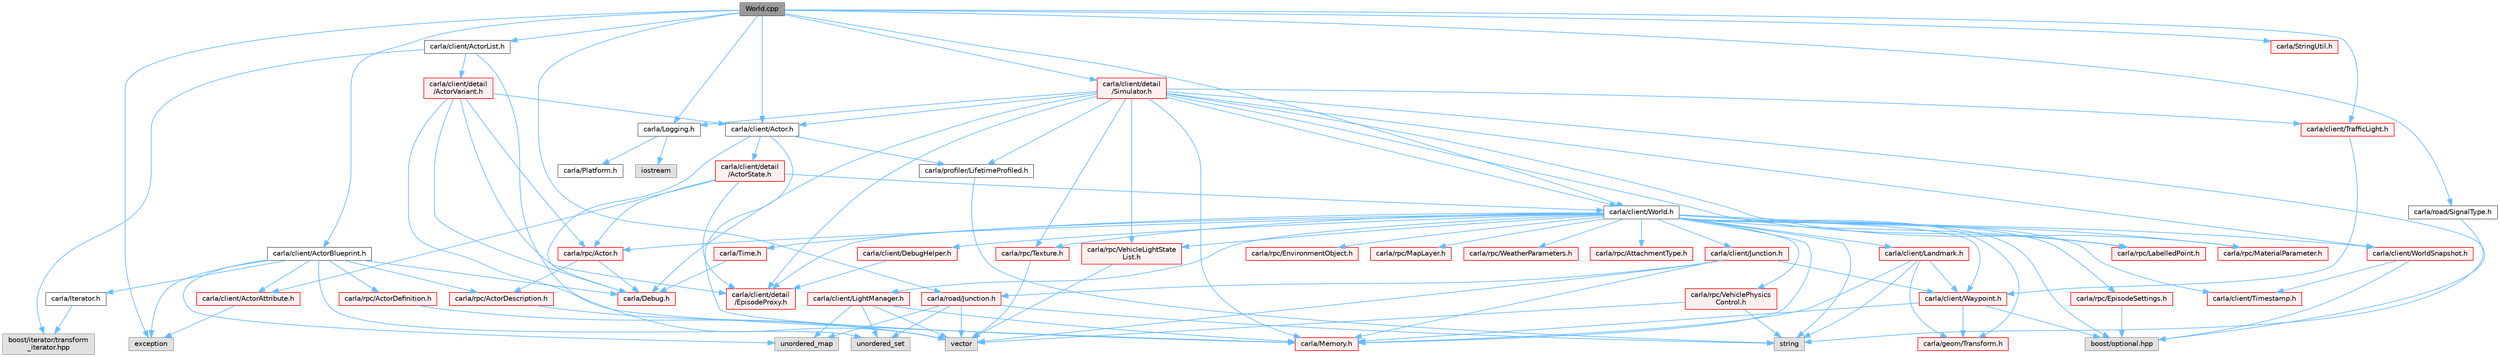digraph "World.cpp"
{
 // INTERACTIVE_SVG=YES
 // LATEX_PDF_SIZE
  bgcolor="transparent";
  edge [fontname=Helvetica,fontsize=10,labelfontname=Helvetica,labelfontsize=10];
  node [fontname=Helvetica,fontsize=10,shape=box,height=0.2,width=0.4];
  Node1 [id="Node000001",label="World.cpp",height=0.2,width=0.4,color="gray40", fillcolor="grey60", style="filled", fontcolor="black",tooltip=" "];
  Node1 -> Node2 [id="edge1_Node000001_Node000002",color="steelblue1",style="solid",tooltip=" "];
  Node2 [id="Node000002",label="carla/client/World.h",height=0.2,width=0.4,color="grey40", fillcolor="white", style="filled",URL="$dd/d5b/World_8h.html",tooltip=" "];
  Node2 -> Node3 [id="edge2_Node000002_Node000003",color="steelblue1",style="solid",tooltip=" "];
  Node3 [id="Node000003",label="carla/Memory.h",height=0.2,width=0.4,color="red", fillcolor="#FFF0F0", style="filled",URL="$de/d5c/Memory_8h.html",tooltip=" "];
  Node2 -> Node8 [id="edge3_Node000002_Node000008",color="steelblue1",style="solid",tooltip=" "];
  Node8 [id="Node000008",label="carla/Time.h",height=0.2,width=0.4,color="red", fillcolor="#FFF0F0", style="filled",URL="$d2/d33/Time_8h.html",tooltip=" "];
  Node8 -> Node9 [id="edge4_Node000008_Node000009",color="steelblue1",style="solid",tooltip=" "];
  Node9 [id="Node000009",label="carla/Debug.h",height=0.2,width=0.4,color="red", fillcolor="#FFF0F0", style="filled",URL="$d4/deb/Debug_8h.html",tooltip=" "];
  Node2 -> Node15 [id="edge5_Node000002_Node000015",color="steelblue1",style="solid",tooltip=" "];
  Node15 [id="Node000015",label="carla/client/DebugHelper.h",height=0.2,width=0.4,color="red", fillcolor="#FFF0F0", style="filled",URL="$d1/dbe/DebugHelper_8h.html",tooltip=" "];
  Node15 -> Node16 [id="edge6_Node000015_Node000016",color="steelblue1",style="solid",tooltip=" "];
  Node16 [id="Node000016",label="carla/client/detail\l/EpisodeProxy.h",height=0.2,width=0.4,color="red", fillcolor="#FFF0F0", style="filled",URL="$dc/dc2/EpisodeProxy_8h.html",tooltip=" "];
  Node2 -> Node54 [id="edge7_Node000002_Node000054",color="steelblue1",style="solid",tooltip=" "];
  Node54 [id="Node000054",label="carla/client/Landmark.h",height=0.2,width=0.4,color="red", fillcolor="#FFF0F0", style="filled",URL="$db/d18/Landmark_8h.html",tooltip=" "];
  Node54 -> Node3 [id="edge8_Node000054_Node000003",color="steelblue1",style="solid",tooltip=" "];
  Node54 -> Node55 [id="edge9_Node000054_Node000055",color="steelblue1",style="solid",tooltip=" "];
  Node55 [id="Node000055",label="carla/client/Waypoint.h",height=0.2,width=0.4,color="red", fillcolor="#FFF0F0", style="filled",URL="$d0/d47/client_2Waypoint_8h.html",tooltip=" "];
  Node55 -> Node3 [id="edge10_Node000055_Node000003",color="steelblue1",style="solid",tooltip=" "];
  Node55 -> Node30 [id="edge11_Node000055_Node000030",color="steelblue1",style="solid",tooltip=" "];
  Node30 [id="Node000030",label="carla/geom/Transform.h",height=0.2,width=0.4,color="red", fillcolor="#FFF0F0", style="filled",URL="$de/d17/geom_2Transform_8h.html",tooltip=" "];
  Node55 -> Node79 [id="edge12_Node000055_Node000079",color="steelblue1",style="solid",tooltip=" "];
  Node79 [id="Node000079",label="boost/optional.hpp",height=0.2,width=0.4,color="grey60", fillcolor="#E0E0E0", style="filled",tooltip=" "];
  Node54 -> Node30 [id="edge13_Node000054_Node000030",color="steelblue1",style="solid",tooltip=" "];
  Node54 -> Node58 [id="edge14_Node000054_Node000058",color="steelblue1",style="solid",tooltip=" "];
  Node58 [id="Node000058",label="string",height=0.2,width=0.4,color="grey60", fillcolor="#E0E0E0", style="filled",tooltip=" "];
  Node2 -> Node55 [id="edge15_Node000002_Node000055",color="steelblue1",style="solid",tooltip=" "];
  Node2 -> Node83 [id="edge16_Node000002_Node000083",color="steelblue1",style="solid",tooltip=" "];
  Node83 [id="Node000083",label="carla/client/Junction.h",height=0.2,width=0.4,color="red", fillcolor="#FFF0F0", style="filled",URL="$dd/d55/client_2Junction_8h.html",tooltip=" "];
  Node83 -> Node3 [id="edge17_Node000083_Node000003",color="steelblue1",style="solid",tooltip=" "];
  Node83 -> Node84 [id="edge18_Node000083_Node000084",color="steelblue1",style="solid",tooltip=" "];
  Node84 [id="Node000084",label="carla/road/Junction.h",height=0.2,width=0.4,color="red", fillcolor="#FFF0F0", style="filled",URL="$d1/d3a/road_2Junction_8h.html",tooltip=" "];
  Node84 -> Node85 [id="edge19_Node000084_Node000085",color="steelblue1",style="solid",tooltip=" "];
  Node85 [id="Node000085",label="unordered_map",height=0.2,width=0.4,color="grey60", fillcolor="#E0E0E0", style="filled",tooltip=" "];
  Node84 -> Node86 [id="edge20_Node000084_Node000086",color="steelblue1",style="solid",tooltip=" "];
  Node86 [id="Node000086",label="unordered_set",height=0.2,width=0.4,color="grey60", fillcolor="#E0E0E0", style="filled",tooltip=" "];
  Node84 -> Node63 [id="edge21_Node000084_Node000063",color="steelblue1",style="solid",tooltip=" "];
  Node63 [id="Node000063",label="vector",height=0.2,width=0.4,color="grey60", fillcolor="#E0E0E0", style="filled",tooltip=" "];
  Node84 -> Node58 [id="edge22_Node000084_Node000058",color="steelblue1",style="solid",tooltip=" "];
  Node83 -> Node55 [id="edge23_Node000083_Node000055",color="steelblue1",style="solid",tooltip=" "];
  Node83 -> Node63 [id="edge24_Node000083_Node000063",color="steelblue1",style="solid",tooltip=" "];
  Node2 -> Node87 [id="edge25_Node000002_Node000087",color="steelblue1",style="solid",tooltip=" "];
  Node87 [id="Node000087",label="carla/client/LightManager.h",height=0.2,width=0.4,color="red", fillcolor="#FFF0F0", style="filled",URL="$dd/d9a/LightManager_8h.html",tooltip=" "];
  Node87 -> Node63 [id="edge26_Node000087_Node000063",color="steelblue1",style="solid",tooltip=" "];
  Node87 -> Node85 [id="edge27_Node000087_Node000085",color="steelblue1",style="solid",tooltip=" "];
  Node87 -> Node86 [id="edge28_Node000087_Node000086",color="steelblue1",style="solid",tooltip=" "];
  Node87 -> Node3 [id="edge29_Node000087_Node000003",color="steelblue1",style="solid",tooltip=" "];
  Node2 -> Node94 [id="edge30_Node000002_Node000094",color="steelblue1",style="solid",tooltip=" "];
  Node94 [id="Node000094",label="carla/client/Timestamp.h",height=0.2,width=0.4,color="red", fillcolor="#FFF0F0", style="filled",URL="$d7/d66/Timestamp_8h.html",tooltip=" "];
  Node2 -> Node95 [id="edge31_Node000002_Node000095",color="steelblue1",style="solid",tooltip=" "];
  Node95 [id="Node000095",label="carla/client/WorldSnapshot.h",height=0.2,width=0.4,color="red", fillcolor="#FFF0F0", style="filled",URL="$df/d11/WorldSnapshot_8h.html",tooltip=" "];
  Node95 -> Node94 [id="edge32_Node000095_Node000094",color="steelblue1",style="solid",tooltip=" "];
  Node95 -> Node79 [id="edge33_Node000095_Node000079",color="steelblue1",style="solid",tooltip=" "];
  Node2 -> Node16 [id="edge34_Node000002_Node000016",color="steelblue1",style="solid",tooltip=" "];
  Node2 -> Node30 [id="edge35_Node000002_Node000030",color="steelblue1",style="solid",tooltip=" "];
  Node2 -> Node124 [id="edge36_Node000002_Node000124",color="steelblue1",style="solid",tooltip=" "];
  Node124 [id="Node000124",label="carla/rpc/Actor.h",height=0.2,width=0.4,color="red", fillcolor="#FFF0F0", style="filled",URL="$d8/d73/rpc_2Actor_8h.html",tooltip=" "];
  Node124 -> Node9 [id="edge37_Node000124_Node000009",color="steelblue1",style="solid",tooltip=" "];
  Node124 -> Node125 [id="edge38_Node000124_Node000125",color="steelblue1",style="solid",tooltip=" "];
  Node125 [id="Node000125",label="carla/rpc/ActorDescription.h",height=0.2,width=0.4,color="red", fillcolor="#FFF0F0", style="filled",URL="$d9/db9/LibCarla_2source_2carla_2rpc_2ActorDescription_8h.html",tooltip=" "];
  Node125 -> Node63 [id="edge39_Node000125_Node000063",color="steelblue1",style="solid",tooltip=" "];
  Node2 -> Node142 [id="edge40_Node000002_Node000142",color="steelblue1",style="solid",tooltip=" "];
  Node142 [id="Node000142",label="carla/rpc/AttachmentType.h",height=0.2,width=0.4,color="red", fillcolor="#FFF0F0", style="filled",URL="$d9/df7/AttachmentType_8h.html",tooltip=" "];
  Node2 -> Node143 [id="edge41_Node000002_Node000143",color="steelblue1",style="solid",tooltip=" "];
  Node143 [id="Node000143",label="carla/rpc/EpisodeSettings.h",height=0.2,width=0.4,color="red", fillcolor="#FFF0F0", style="filled",URL="$db/df7/LibCarla_2source_2carla_2rpc_2EpisodeSettings_8h.html",tooltip=" "];
  Node143 -> Node79 [id="edge42_Node000143_Node000079",color="steelblue1",style="solid",tooltip=" "];
  Node2 -> Node148 [id="edge43_Node000002_Node000148",color="steelblue1",style="solid",tooltip=" "];
  Node148 [id="Node000148",label="carla/rpc/EnvironmentObject.h",height=0.2,width=0.4,color="red", fillcolor="#FFF0F0", style="filled",URL="$de/d10/LibCarla_2source_2carla_2rpc_2EnvironmentObject_8h.html",tooltip=" "];
  Node2 -> Node150 [id="edge44_Node000002_Node000150",color="steelblue1",style="solid",tooltip=" "];
  Node150 [id="Node000150",label="carla/rpc/LabelledPoint.h",height=0.2,width=0.4,color="red", fillcolor="#FFF0F0", style="filled",URL="$d2/dd4/LabelledPoint_8h.html",tooltip=" "];
  Node2 -> Node152 [id="edge45_Node000002_Node000152",color="steelblue1",style="solid",tooltip=" "];
  Node152 [id="Node000152",label="carla/rpc/MapLayer.h",height=0.2,width=0.4,color="red", fillcolor="#FFF0F0", style="filled",URL="$d0/dc2/MapLayer_8h.html",tooltip=" "];
  Node2 -> Node153 [id="edge46_Node000002_Node000153",color="steelblue1",style="solid",tooltip=" "];
  Node153 [id="Node000153",label="carla/rpc/VehiclePhysics\lControl.h",height=0.2,width=0.4,color="red", fillcolor="#FFF0F0", style="filled",URL="$d1/d8e/LibCarla_2source_2carla_2rpc_2VehiclePhysicsControl_8h.html",tooltip=" "];
  Node153 -> Node58 [id="edge47_Node000153_Node000058",color="steelblue1",style="solid",tooltip=" "];
  Node153 -> Node63 [id="edge48_Node000153_Node000063",color="steelblue1",style="solid",tooltip=" "];
  Node2 -> Node160 [id="edge49_Node000002_Node000160",color="steelblue1",style="solid",tooltip=" "];
  Node160 [id="Node000160",label="carla/rpc/WeatherParameters.h",height=0.2,width=0.4,color="red", fillcolor="#FFF0F0", style="filled",URL="$da/d0c/LibCarla_2source_2carla_2rpc_2WeatherParameters_8h.html",tooltip=" "];
  Node2 -> Node163 [id="edge50_Node000002_Node000163",color="steelblue1",style="solid",tooltip=" "];
  Node163 [id="Node000163",label="carla/rpc/VehicleLightState\lList.h",height=0.2,width=0.4,color="red", fillcolor="#FFF0F0", style="filled",URL="$d8/d09/VehicleLightStateList_8h.html",tooltip=" "];
  Node163 -> Node63 [id="edge51_Node000163_Node000063",color="steelblue1",style="solid",tooltip=" "];
  Node2 -> Node167 [id="edge52_Node000002_Node000167",color="steelblue1",style="solid",tooltip=" "];
  Node167 [id="Node000167",label="carla/rpc/Texture.h",height=0.2,width=0.4,color="red", fillcolor="#FFF0F0", style="filled",URL="$d9/dbf/Texture_8h.html",tooltip=" "];
  Node167 -> Node63 [id="edge53_Node000167_Node000063",color="steelblue1",style="solid",tooltip=" "];
  Node2 -> Node168 [id="edge54_Node000002_Node000168",color="steelblue1",style="solid",tooltip=" "];
  Node168 [id="Node000168",label="carla/rpc/MaterialParameter.h",height=0.2,width=0.4,color="red", fillcolor="#FFF0F0", style="filled",URL="$d7/d10/MaterialParameter_8h.html",tooltip=" "];
  Node2 -> Node58 [id="edge55_Node000002_Node000058",color="steelblue1",style="solid",tooltip=" "];
  Node2 -> Node79 [id="edge56_Node000002_Node000079",color="steelblue1",style="solid",tooltip=" "];
  Node1 -> Node23 [id="edge57_Node000001_Node000023",color="steelblue1",style="solid",tooltip=" "];
  Node23 [id="Node000023",label="carla/Logging.h",height=0.2,width=0.4,color="grey40", fillcolor="white", style="filled",URL="$de/d87/Logging_8h.html",tooltip=" "];
  Node23 -> Node24 [id="edge58_Node000023_Node000024",color="steelblue1",style="solid",tooltip=" "];
  Node24 [id="Node000024",label="carla/Platform.h",height=0.2,width=0.4,color="grey40", fillcolor="white", style="filled",URL="$d9/dd0/Platform_8h.html",tooltip=" "];
  Node23 -> Node25 [id="edge59_Node000023_Node000025",color="steelblue1",style="solid",tooltip=" "];
  Node25 [id="Node000025",label="iostream",height=0.2,width=0.4,color="grey60", fillcolor="#E0E0E0", style="filled",tooltip=" "];
  Node1 -> Node169 [id="edge60_Node000001_Node000169",color="steelblue1",style="solid",tooltip=" "];
  Node169 [id="Node000169",label="carla/client/Actor.h",height=0.2,width=0.4,color="grey40", fillcolor="white", style="filled",URL="$da/d48/client_2Actor_8h.html",tooltip=" "];
  Node169 -> Node9 [id="edge61_Node000169_Node000009",color="steelblue1",style="solid",tooltip=" "];
  Node169 -> Node3 [id="edge62_Node000169_Node000003",color="steelblue1",style="solid",tooltip=" "];
  Node169 -> Node170 [id="edge63_Node000169_Node000170",color="steelblue1",style="solid",tooltip=" "];
  Node170 [id="Node000170",label="carla/client/detail\l/ActorState.h",height=0.2,width=0.4,color="red", fillcolor="#FFF0F0", style="filled",URL="$d4/d22/client_2detail_2ActorState_8h.html",tooltip=" "];
  Node170 -> Node2 [id="edge64_Node000170_Node000002",color="steelblue1",style="solid",tooltip=" "];
  Node170 -> Node171 [id="edge65_Node000170_Node000171",color="steelblue1",style="solid",tooltip=" "];
  Node171 [id="Node000171",label="carla/client/ActorAttribute.h",height=0.2,width=0.4,color="red", fillcolor="#FFF0F0", style="filled",URL="$d1/d5d/LibCarla_2source_2carla_2client_2ActorAttribute_8h.html",tooltip=" "];
  Node171 -> Node93 [id="edge66_Node000171_Node000093",color="steelblue1",style="solid",tooltip=" "];
  Node93 [id="Node000093",label="exception",height=0.2,width=0.4,color="grey60", fillcolor="#E0E0E0", style="filled",tooltip=" "];
  Node170 -> Node16 [id="edge67_Node000170_Node000016",color="steelblue1",style="solid",tooltip=" "];
  Node170 -> Node124 [id="edge68_Node000170_Node000124",color="steelblue1",style="solid",tooltip=" "];
  Node169 -> Node173 [id="edge69_Node000169_Node000173",color="steelblue1",style="solid",tooltip=" "];
  Node173 [id="Node000173",label="carla/profiler/LifetimeProfiled.h",height=0.2,width=0.4,color="grey40", fillcolor="white", style="filled",URL="$d9/dc4/LifetimeProfiled_8h.html",tooltip=" "];
  Node173 -> Node58 [id="edge70_Node000173_Node000058",color="steelblue1",style="solid",tooltip=" "];
  Node1 -> Node174 [id="edge71_Node000001_Node000174",color="steelblue1",style="solid",tooltip=" "];
  Node174 [id="Node000174",label="carla/client/ActorBlueprint.h",height=0.2,width=0.4,color="grey40", fillcolor="white", style="filled",URL="$de/de7/ActorBlueprint_8h.html",tooltip=" "];
  Node174 -> Node9 [id="edge72_Node000174_Node000009",color="steelblue1",style="solid",tooltip=" "];
  Node174 -> Node109 [id="edge73_Node000174_Node000109",color="steelblue1",style="solid",tooltip=" "];
  Node109 [id="Node000109",label="carla/Iterator.h",height=0.2,width=0.4,color="grey40", fillcolor="white", style="filled",URL="$d7/ddd/Iterator_8h.html",tooltip=" "];
  Node109 -> Node110 [id="edge74_Node000109_Node000110",color="steelblue1",style="solid",tooltip=" "];
  Node110 [id="Node000110",label="boost/iterator/transform\l_iterator.hpp",height=0.2,width=0.4,color="grey60", fillcolor="#E0E0E0", style="filled",tooltip=" "];
  Node174 -> Node171 [id="edge75_Node000174_Node000171",color="steelblue1",style="solid",tooltip=" "];
  Node174 -> Node175 [id="edge76_Node000174_Node000175",color="steelblue1",style="solid",tooltip=" "];
  Node175 [id="Node000175",label="carla/rpc/ActorDefinition.h",height=0.2,width=0.4,color="red", fillcolor="#FFF0F0", style="filled",URL="$d9/dd9/LibCarla_2source_2carla_2rpc_2ActorDefinition_8h.html",tooltip=" "];
  Node175 -> Node63 [id="edge77_Node000175_Node000063",color="steelblue1",style="solid",tooltip=" "];
  Node174 -> Node125 [id="edge78_Node000174_Node000125",color="steelblue1",style="solid",tooltip=" "];
  Node174 -> Node93 [id="edge79_Node000174_Node000093",color="steelblue1",style="solid",tooltip=" "];
  Node174 -> Node85 [id="edge80_Node000174_Node000085",color="steelblue1",style="solid",tooltip=" "];
  Node174 -> Node86 [id="edge81_Node000174_Node000086",color="steelblue1",style="solid",tooltip=" "];
  Node1 -> Node176 [id="edge82_Node000001_Node000176",color="steelblue1",style="solid",tooltip=" "];
  Node176 [id="Node000176",label="carla/client/ActorList.h",height=0.2,width=0.4,color="grey40", fillcolor="white", style="filled",URL="$db/de8/ActorList_8h.html",tooltip=" "];
  Node176 -> Node177 [id="edge83_Node000176_Node000177",color="steelblue1",style="solid",tooltip=" "];
  Node177 [id="Node000177",label="carla/client/detail\l/ActorVariant.h",height=0.2,width=0.4,color="red", fillcolor="#FFF0F0", style="filled",URL="$d9/d0d/ActorVariant_8h.html",tooltip=" "];
  Node177 -> Node9 [id="edge84_Node000177_Node000009",color="steelblue1",style="solid",tooltip=" "];
  Node177 -> Node3 [id="edge85_Node000177_Node000003",color="steelblue1",style="solid",tooltip=" "];
  Node177 -> Node169 [id="edge86_Node000177_Node000169",color="steelblue1",style="solid",tooltip=" "];
  Node177 -> Node16 [id="edge87_Node000177_Node000016",color="steelblue1",style="solid",tooltip=" "];
  Node177 -> Node124 [id="edge88_Node000177_Node000124",color="steelblue1",style="solid",tooltip=" "];
  Node176 -> Node110 [id="edge89_Node000176_Node000110",color="steelblue1",style="solid",tooltip=" "];
  Node176 -> Node63 [id="edge90_Node000176_Node000063",color="steelblue1",style="solid",tooltip=" "];
  Node1 -> Node178 [id="edge91_Node000001_Node000178",color="steelblue1",style="solid",tooltip=" "];
  Node178 [id="Node000178",label="carla/client/detail\l/Simulator.h",height=0.2,width=0.4,color="red", fillcolor="#FFF0F0", style="filled",URL="$d6/d4a/Simulator_8h.html",tooltip=" "];
  Node178 -> Node9 [id="edge92_Node000178_Node000009",color="steelblue1",style="solid",tooltip=" "];
  Node178 -> Node23 [id="edge93_Node000178_Node000023",color="steelblue1",style="solid",tooltip=" "];
  Node178 -> Node3 [id="edge94_Node000178_Node000003",color="steelblue1",style="solid",tooltip=" "];
  Node178 -> Node169 [id="edge95_Node000178_Node000169",color="steelblue1",style="solid",tooltip=" "];
  Node178 -> Node180 [id="edge96_Node000178_Node000180",color="steelblue1",style="solid",tooltip=" "];
  Node180 [id="Node000180",label="carla/client/TrafficLight.h",height=0.2,width=0.4,color="red", fillcolor="#FFF0F0", style="filled",URL="$d5/d9e/TrafficLight_8h.html",tooltip=" "];
  Node180 -> Node55 [id="edge97_Node000180_Node000055",color="steelblue1",style="solid",tooltip=" "];
  Node178 -> Node2 [id="edge98_Node000178_Node000002",color="steelblue1",style="solid",tooltip=" "];
  Node178 -> Node95 [id="edge99_Node000178_Node000095",color="steelblue1",style="solid",tooltip=" "];
  Node178 -> Node16 [id="edge100_Node000178_Node000016",color="steelblue1",style="solid",tooltip=" "];
  Node178 -> Node173 [id="edge101_Node000178_Node000173",color="steelblue1",style="solid",tooltip=" "];
  Node178 -> Node163 [id="edge102_Node000178_Node000163",color="steelblue1",style="solid",tooltip=" "];
  Node178 -> Node150 [id="edge103_Node000178_Node000150",color="steelblue1",style="solid",tooltip=" "];
  Node178 -> Node167 [id="edge104_Node000178_Node000167",color="steelblue1",style="solid",tooltip=" "];
  Node178 -> Node168 [id="edge105_Node000178_Node000168",color="steelblue1",style="solid",tooltip=" "];
  Node178 -> Node79 [id="edge106_Node000178_Node000079",color="steelblue1",style="solid",tooltip=" "];
  Node1 -> Node231 [id="edge107_Node000001_Node000231",color="steelblue1",style="solid",tooltip=" "];
  Node231 [id="Node000231",label="carla/StringUtil.h",height=0.2,width=0.4,color="red", fillcolor="#FFF0F0", style="filled",URL="$d2/d69/StringUtil_8h.html",tooltip=" "];
  Node1 -> Node233 [id="edge108_Node000001_Node000233",color="steelblue1",style="solid",tooltip=" "];
  Node233 [id="Node000233",label="carla/road/SignalType.h",height=0.2,width=0.4,color="grey40", fillcolor="white", style="filled",URL="$d4/d64/SignalType_8h.html",tooltip=" "];
  Node233 -> Node58 [id="edge109_Node000233_Node000058",color="steelblue1",style="solid",tooltip=" "];
  Node1 -> Node84 [id="edge110_Node000001_Node000084",color="steelblue1",style="solid",tooltip=" "];
  Node1 -> Node180 [id="edge111_Node000001_Node000180",color="steelblue1",style="solid",tooltip=" "];
  Node1 -> Node93 [id="edge112_Node000001_Node000093",color="steelblue1",style="solid",tooltip=" "];
}
